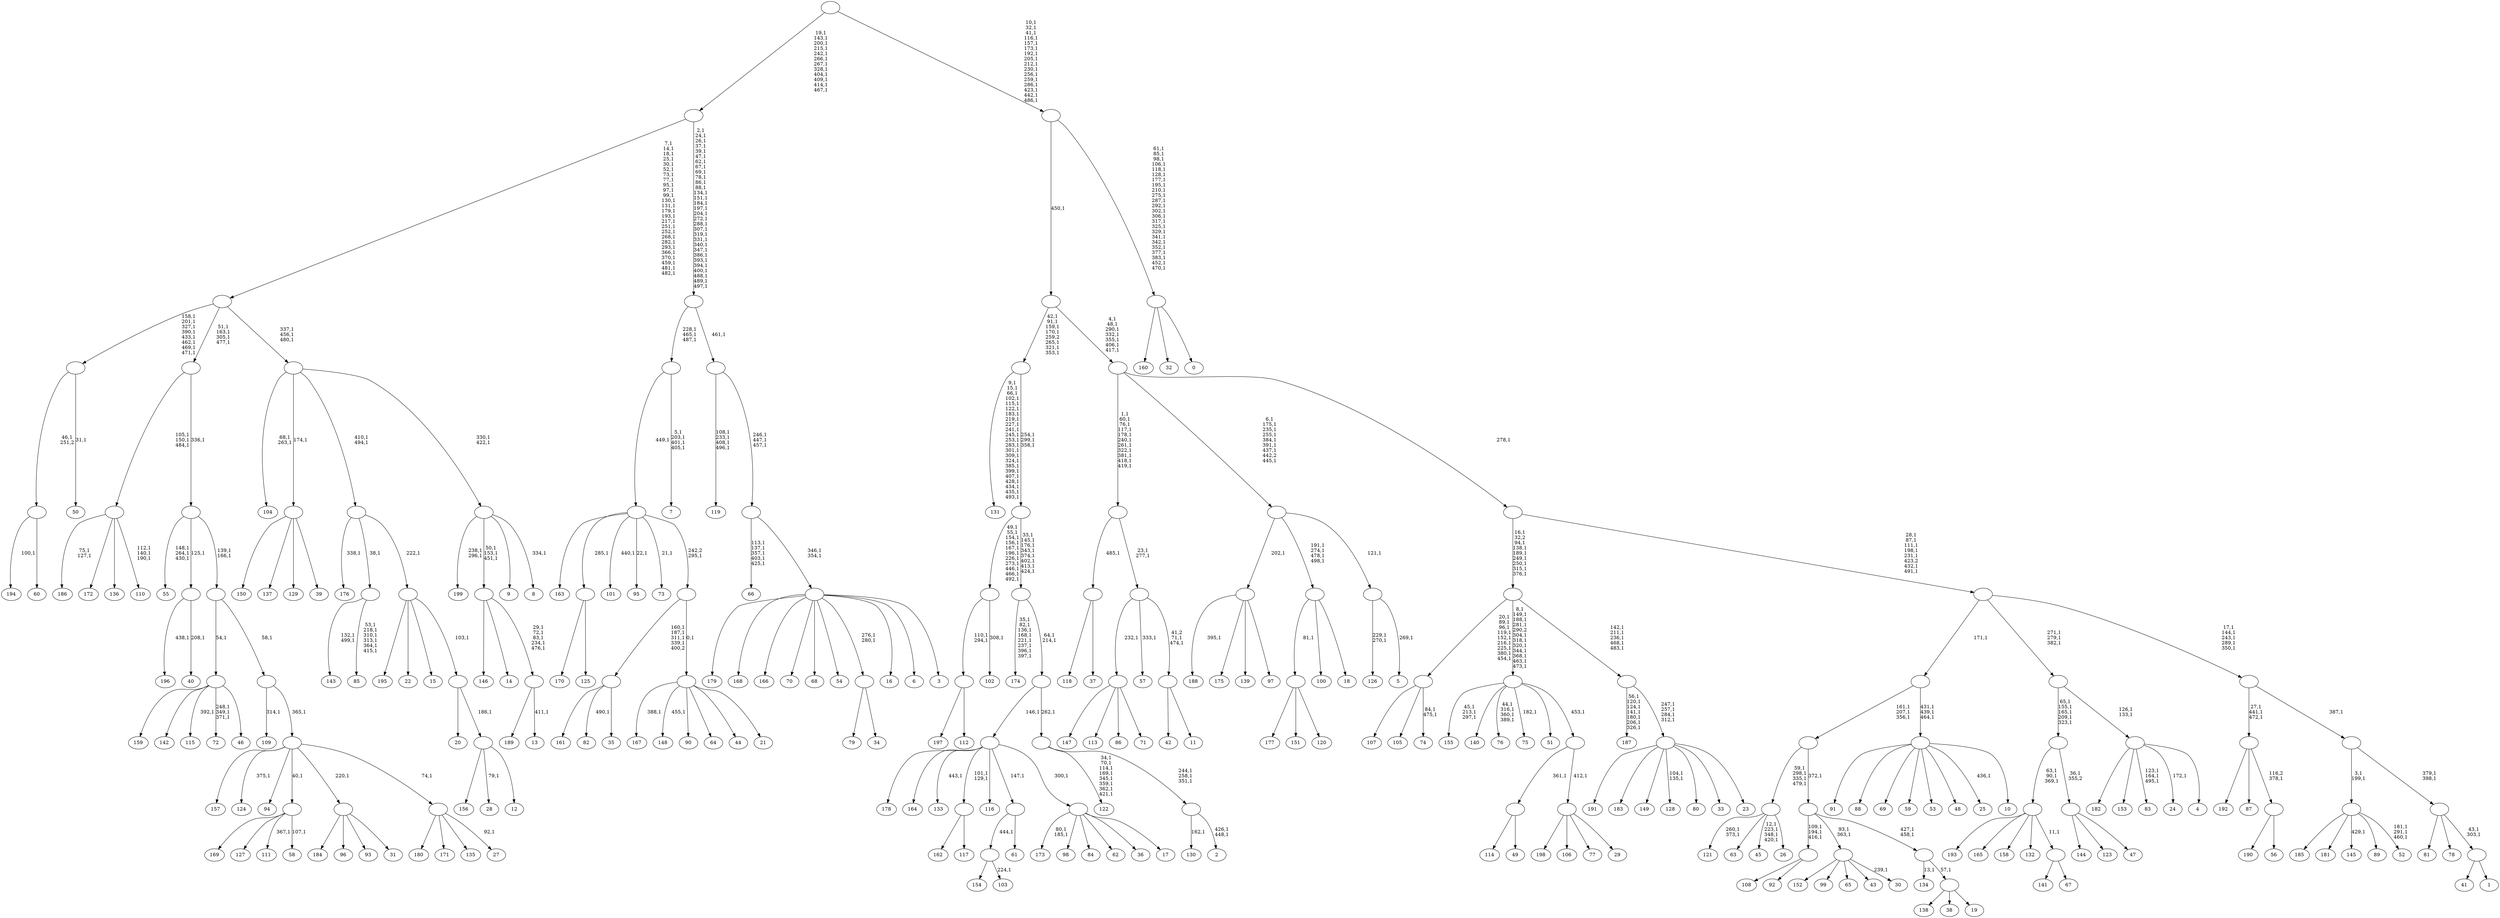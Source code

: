 digraph T {
	700 [label="199"]
	697 [label="198"]
	696 [label="197"]
	695 [label="196"]
	693 [label="195"]
	692 [label="194"]
	690 [label="193"]
	689 [label="192"]
	688 [label="191"]
	687 [label="190"]
	686 [label="189"]
	685 [label="188"]
	683 [label="187"]
	675 [label="186"]
	672 [label="185"]
	671 [label="184"]
	670 [label="183"]
	669 [label="182"]
	668 [label="181"]
	667 [label="180"]
	666 [label="179"]
	665 [label="178"]
	664 [label="177"]
	663 [label="176"]
	661 [label="175"]
	660 [label="174"]
	651 [label="173"]
	648 [label="172"]
	647 [label="171"]
	646 [label="170"]
	645 [label="169"]
	644 [label="168"]
	643 [label="167"]
	641 [label="166"]
	640 [label="165"]
	639 [label="164"]
	638 [label="163"]
	637 [label="162"]
	636 [label="161"]
	635 [label="160"]
	634 [label="159"]
	633 [label="158"]
	632 [label="157"]
	631 [label="156"]
	630 [label="155"]
	626 [label="154"]
	625 [label="153"]
	624 [label="152"]
	623 [label="151"]
	622 [label="150"]
	621 [label="149"]
	620 [label="148"]
	618 [label="147"]
	617 [label="146"]
	616 [label="145"]
	614 [label="144"]
	613 [label="143"]
	610 [label="142"]
	609 [label="141"]
	608 [label="140"]
	607 [label="139"]
	606 [label="138"]
	605 [label="137"]
	604 [label="136"]
	603 [label="135"]
	602 [label="134"]
	600 [label="133"]
	598 [label="132"]
	597 [label="131"]
	573 [label="130"]
	571 [label="129"]
	570 [label="128"]
	567 [label="127"]
	566 [label="126"]
	563 [label="125"]
	562 [label=""]
	561 [label="124"]
	559 [label="123"]
	558 [label="122"]
	549 [label="121"]
	546 [label="120"]
	545 [label=""]
	544 [label="119"]
	539 [label="118"]
	538 [label="117"]
	537 [label=""]
	535 [label="116"]
	534 [label="115"]
	532 [label="114"]
	531 [label="113"]
	530 [label="112"]
	529 [label=""]
	527 [label="111"]
	525 [label="110"]
	521 [label=""]
	518 [label="109"]
	516 [label="108"]
	515 [label="107"]
	514 [label="106"]
	513 [label="105"]
	512 [label="104"]
	509 [label="103"]
	507 [label=""]
	506 [label="102"]
	504 [label=""]
	493 [label="101"]
	491 [label="100"]
	490 [label="99"]
	489 [label="98"]
	488 [label="97"]
	487 [label=""]
	486 [label="96"]
	485 [label="95"]
	483 [label="94"]
	482 [label="93"]
	481 [label="92"]
	480 [label=""]
	477 [label="91"]
	476 [label="90"]
	475 [label="89"]
	474 [label="88"]
	473 [label="87"]
	472 [label="86"]
	471 [label="85"]
	464 [label=""]
	463 [label="84"]
	462 [label="83"]
	458 [label="82"]
	456 [label="81"]
	455 [label="80"]
	454 [label="79"]
	453 [label="78"]
	452 [label="77"]
	451 [label="76"]
	446 [label="75"]
	444 [label="74"]
	441 [label=""]
	432 [label="73"]
	430 [label="72"]
	426 [label="71"]
	425 [label=""]
	424 [label="70"]
	423 [label="69"]
	422 [label="68"]
	421 [label="67"]
	420 [label=""]
	419 [label=""]
	416 [label="66"]
	410 [label="65"]
	409 [label="64"]
	408 [label="63"]
	407 [label="62"]
	406 [label="61"]
	405 [label=""]
	404 [label="60"]
	403 [label=""]
	402 [label="59"]
	401 [label="58"]
	399 [label=""]
	398 [label="57"]
	396 [label="56"]
	395 [label=""]
	394 [label=""]
	391 [label="55"]
	387 [label="54"]
	386 [label="53"]
	385 [label="52"]
	381 [label=""]
	379 [label="51"]
	378 [label="50"]
	376 [label=""]
	368 [label="49"]
	367 [label=""]
	366 [label="48"]
	365 [label="47"]
	364 [label=""]
	363 [label=""]
	358 [label="46"]
	357 [label=""]
	356 [label="45"]
	351 [label="44"]
	350 [label="43"]
	349 [label="42"]
	348 [label="41"]
	347 [label="40"]
	345 [label=""]
	344 [label="39"]
	343 [label=""]
	342 [label="38"]
	341 [label="37"]
	340 [label=""]
	339 [label="36"]
	338 [label="35"]
	337 [label=""]
	333 [label="34"]
	332 [label=""]
	330 [label="33"]
	329 [label="32"]
	328 [label="31"]
	327 [label=""]
	326 [label="30"]
	324 [label=""]
	322 [label="29"]
	321 [label=""]
	320 [label=""]
	319 [label=""]
	308 [label="28"]
	306 [label="27"]
	304 [label=""]
	303 [label=""]
	302 [label=""]
	301 [label=""]
	299 [label=""]
	298 [label=""]
	294 [label="26"]
	293 [label=""]
	289 [label="25"]
	287 [label="24"]
	285 [label="23"]
	284 [label=""]
	280 [label=""]
	275 [label=""]
	267 [label="22"]
	266 [label="21"]
	265 [label=""]
	264 [label=""]
	263 [label=""]
	262 [label="20"]
	261 [label="19"]
	260 [label=""]
	259 [label=""]
	257 [label=""]
	256 [label=""]
	253 [label="18"]
	252 [label=""]
	248 [label="17"]
	247 [label=""]
	246 [label=""]
	245 [label="16"]
	244 [label="15"]
	243 [label="14"]
	242 [label="13"]
	240 [label=""]
	235 [label=""]
	232 [label="12"]
	231 [label=""]
	230 [label=""]
	229 [label=""]
	228 [label=""]
	226 [label="11"]
	225 [label=""]
	223 [label=""]
	221 [label=""]
	210 [label="10"]
	209 [label=""]
	206 [label=""]
	205 [label="9"]
	204 [label="8"]
	202 [label=""]
	200 [label=""]
	197 [label=""]
	171 [label="7"]
	166 [label=""]
	163 [label="6"]
	162 [label="5"]
	160 [label=""]
	159 [label=""]
	151 [label="4"]
	150 [label=""]
	148 [label=""]
	145 [label="3"]
	144 [label=""]
	142 [label=""]
	139 [label=""]
	138 [label=""]
	107 [label=""]
	95 [label="2"]
	92 [label=""]
	89 [label=""]
	88 [label=""]
	86 [label=""]
	78 [label=""]
	75 [label=""]
	68 [label="1"]
	67 [label=""]
	65 [label=""]
	63 [label=""]
	62 [label=""]
	57 [label=""]
	50 [label=""]
	49 [label=""]
	42 [label=""]
	41 [label="0"]
	40 [label=""]
	16 [label=""]
	0 [label=""]
	562 -> 646 [label=""]
	562 -> 563 [label=""]
	545 -> 664 [label=""]
	545 -> 623 [label=""]
	545 -> 546 [label=""]
	537 -> 637 [label=""]
	537 -> 538 [label=""]
	529 -> 696 [label=""]
	529 -> 530 [label=""]
	521 -> 525 [label="112,1\n140,1\n190,1"]
	521 -> 675 [label="75,1\n127,1"]
	521 -> 648 [label=""]
	521 -> 604 [label=""]
	507 -> 509 [label="224,1"]
	507 -> 626 [label=""]
	504 -> 506 [label="308,1"]
	504 -> 529 [label="110,1\n294,1"]
	487 -> 685 [label="395,1"]
	487 -> 661 [label=""]
	487 -> 607 [label=""]
	487 -> 488 [label=""]
	480 -> 516 [label=""]
	480 -> 481 [label=""]
	464 -> 471 [label="53,1\n218,1\n310,1\n313,1\n364,1\n415,1"]
	464 -> 613 [label="132,1\n499,1"]
	441 -> 444 [label="84,1\n475,1"]
	441 -> 515 [label=""]
	441 -> 513 [label=""]
	425 -> 618 [label=""]
	425 -> 531 [label=""]
	425 -> 472 [label=""]
	425 -> 426 [label=""]
	420 -> 609 [label=""]
	420 -> 421 [label=""]
	419 -> 690 [label=""]
	419 -> 640 [label=""]
	419 -> 633 [label=""]
	419 -> 598 [label=""]
	419 -> 420 [label="11,1"]
	405 -> 507 [label="444,1"]
	405 -> 406 [label=""]
	403 -> 692 [label="100,1"]
	403 -> 404 [label=""]
	399 -> 401 [label="107,1"]
	399 -> 527 [label="367,1"]
	399 -> 645 [label=""]
	399 -> 567 [label=""]
	395 -> 687 [label=""]
	395 -> 396 [label=""]
	394 -> 689 [label=""]
	394 -> 473 [label=""]
	394 -> 395 [label="116,2\n378,1"]
	381 -> 385 [label="181,1\n291,1\n460,1"]
	381 -> 616 [label="429,1"]
	381 -> 672 [label=""]
	381 -> 668 [label=""]
	381 -> 475 [label=""]
	376 -> 378 [label="31,1"]
	376 -> 403 [label="46,1\n251,2"]
	367 -> 532 [label=""]
	367 -> 368 [label=""]
	364 -> 614 [label=""]
	364 -> 559 [label=""]
	364 -> 365 [label=""]
	363 -> 419 [label="63,1\n90,1\n369,1"]
	363 -> 364 [label="36,1\n355,2"]
	357 -> 430 [label="248,1\n349,1\n371,1"]
	357 -> 534 [label="392,1"]
	357 -> 634 [label=""]
	357 -> 610 [label=""]
	357 -> 358 [label=""]
	345 -> 347 [label="208,1"]
	345 -> 695 [label="438,1"]
	343 -> 622 [label=""]
	343 -> 605 [label=""]
	343 -> 571 [label=""]
	343 -> 344 [label=""]
	340 -> 539 [label=""]
	340 -> 341 [label=""]
	337 -> 458 [label="490,1"]
	337 -> 636 [label=""]
	337 -> 338 [label=""]
	332 -> 454 [label=""]
	332 -> 333 [label=""]
	327 -> 671 [label=""]
	327 -> 486 [label=""]
	327 -> 482 [label=""]
	327 -> 328 [label=""]
	324 -> 326 [label="239,1"]
	324 -> 624 [label=""]
	324 -> 490 [label=""]
	324 -> 410 [label=""]
	324 -> 350 [label=""]
	321 -> 697 [label=""]
	321 -> 514 [label=""]
	321 -> 452 [label=""]
	321 -> 322 [label=""]
	320 -> 367 [label="361,1"]
	320 -> 321 [label="412,1"]
	319 -> 446 [label="182,1"]
	319 -> 451 [label="44,1\n316,1\n360,1\n389,1"]
	319 -> 630 [label="45,1\n213,1\n297,1"]
	319 -> 608 [label=""]
	319 -> 379 [label=""]
	319 -> 320 [label="453,1"]
	304 -> 306 [label="92,1"]
	304 -> 667 [label=""]
	304 -> 647 [label=""]
	304 -> 603 [label=""]
	303 -> 561 [label="375,1"]
	303 -> 632 [label=""]
	303 -> 483 [label=""]
	303 -> 399 [label="40,1"]
	303 -> 327 [label="220,1"]
	303 -> 304 [label="74,1"]
	302 -> 518 [label="314,1"]
	302 -> 303 [label="365,1"]
	301 -> 357 [label="54,1"]
	301 -> 302 [label="58,1"]
	299 -> 301 [label="139,1\n166,1"]
	299 -> 391 [label="148,1\n264,1\n430,1"]
	299 -> 345 [label="125,1"]
	298 -> 521 [label="105,1\n150,1\n484,1"]
	298 -> 299 [label="336,1"]
	293 -> 356 [label="12,1\n223,1\n348,1\n420,1"]
	293 -> 549 [label="260,1\n373,1"]
	293 -> 408 [label=""]
	293 -> 294 [label=""]
	284 -> 570 [label="104,1\n135,1"]
	284 -> 688 [label=""]
	284 -> 670 [label=""]
	284 -> 621 [label=""]
	284 -> 455 [label=""]
	284 -> 330 [label=""]
	284 -> 285 [label=""]
	280 -> 284 [label="247,1\n257,1\n284,1\n312,1"]
	280 -> 683 [label="56,1\n120,1\n124,1\n141,1\n180,1\n206,1\n326,1"]
	275 -> 280 [label="142,1\n211,1\n236,1\n468,1\n483,1"]
	275 -> 319 [label="8,1\n149,1\n188,1\n281,1\n290,2\n304,1\n318,1\n320,1\n344,1\n368,1\n463,1\n473,1"]
	275 -> 441 [label="20,1\n89,1\n96,1\n119,1\n152,1\n216,1\n225,1\n380,1\n454,1"]
	265 -> 620 [label="455,1"]
	265 -> 643 [label="388,1"]
	265 -> 476 [label=""]
	265 -> 409 [label=""]
	265 -> 351 [label=""]
	265 -> 266 [label=""]
	264 -> 337 [label="160,1\n187,1\n311,1\n339,1\n400,2"]
	264 -> 265 [label="0,1"]
	263 -> 432 [label="21,1"]
	263 -> 485 [label="22,1"]
	263 -> 493 [label="440,1"]
	263 -> 638 [label=""]
	263 -> 562 [label="285,1"]
	263 -> 264 [label="242,2\n295,1"]
	260 -> 606 [label=""]
	260 -> 342 [label=""]
	260 -> 261 [label=""]
	259 -> 602 [label="13,1"]
	259 -> 260 [label="57,1"]
	257 -> 259 [label="427,1\n458,1"]
	257 -> 324 [label="93,1\n363,1"]
	257 -> 480 [label="109,1\n194,1\n416,1"]
	256 -> 293 [label="59,1\n298,1\n335,1\n479,1"]
	256 -> 257 [label="372,1"]
	252 -> 545 [label="81,1"]
	252 -> 491 [label=""]
	252 -> 253 [label=""]
	247 -> 651 [label="80,1\n185,1"]
	247 -> 489 [label=""]
	247 -> 463 [label=""]
	247 -> 407 [label=""]
	247 -> 339 [label=""]
	247 -> 248 [label=""]
	246 -> 537 [label="101,1\n129,1"]
	246 -> 600 [label="443,1"]
	246 -> 665 [label=""]
	246 -> 639 [label=""]
	246 -> 535 [label=""]
	246 -> 405 [label="147,1"]
	246 -> 247 [label="300,1"]
	240 -> 242 [label="411,1"]
	240 -> 686 [label=""]
	235 -> 240 [label="29,1\n72,1\n83,1\n234,1\n476,1"]
	235 -> 617 [label=""]
	235 -> 243 [label=""]
	231 -> 308 [label="79,1"]
	231 -> 631 [label=""]
	231 -> 232 [label=""]
	230 -> 262 [label=""]
	230 -> 231 [label="186,1"]
	229 -> 693 [label=""]
	229 -> 267 [label=""]
	229 -> 244 [label=""]
	229 -> 230 [label="103,1"]
	228 -> 663 [label="338,1"]
	228 -> 464 [label="38,1"]
	228 -> 229 [label="222,1"]
	225 -> 349 [label=""]
	225 -> 226 [label=""]
	223 -> 225 [label="41,2\n71,1\n474,1"]
	223 -> 398 [label="333,1"]
	223 -> 425 [label="232,1"]
	221 -> 223 [label="23,1\n277,1"]
	221 -> 340 [label="485,1"]
	209 -> 289 [label="436,1"]
	209 -> 477 [label=""]
	209 -> 474 [label=""]
	209 -> 423 [label=""]
	209 -> 402 [label=""]
	209 -> 386 [label=""]
	209 -> 366 [label=""]
	209 -> 210 [label=""]
	206 -> 209 [label="431,1\n439,1\n464,1"]
	206 -> 256 [label="161,1\n207,1\n356,1"]
	202 -> 204 [label="334,1"]
	202 -> 235 [label="50,1\n153,1\n451,1"]
	202 -> 700 [label="238,1\n296,1"]
	202 -> 205 [label=""]
	200 -> 202 [label="330,1\n422,1"]
	200 -> 228 [label="410,1\n494,1"]
	200 -> 512 [label="68,1\n263,1"]
	200 -> 343 [label="174,1"]
	197 -> 200 [label="337,1\n456,1\n480,1"]
	197 -> 298 [label="51,1\n163,1\n305,1\n477,1"]
	197 -> 376 [label="158,1\n201,1\n327,1\n390,1\n433,1\n462,1\n469,1\n471,1"]
	166 -> 171 [label="5,1\n203,1\n401,1\n405,1"]
	166 -> 263 [label="449,1"]
	160 -> 162 [label="269,1"]
	160 -> 566 [label="229,1\n270,1"]
	159 -> 252 [label="191,1\n274,1\n478,1\n498,1"]
	159 -> 487 [label="202,1"]
	159 -> 160 [label="121,1"]
	150 -> 287 [label="172,1"]
	150 -> 462 [label="123,1\n164,1\n495,1"]
	150 -> 669 [label=""]
	150 -> 625 [label=""]
	150 -> 151 [label=""]
	148 -> 150 [label="126,1\n133,1"]
	148 -> 363 [label="65,1\n155,1\n165,1\n209,1\n323,1"]
	144 -> 332 [label="276,1\n280,1"]
	144 -> 666 [label=""]
	144 -> 644 [label=""]
	144 -> 641 [label=""]
	144 -> 424 [label=""]
	144 -> 422 [label=""]
	144 -> 387 [label=""]
	144 -> 245 [label=""]
	144 -> 163 [label=""]
	144 -> 145 [label=""]
	142 -> 144 [label="346,1\n354,1"]
	142 -> 416 [label="113,1\n137,1\n357,1\n403,1\n425,1"]
	139 -> 142 [label="246,1\n447,1\n457,1"]
	139 -> 544 [label="108,1\n233,1\n408,1\n496,1"]
	138 -> 166 [label="228,1\n465,1\n487,1"]
	138 -> 139 [label="461,1"]
	107 -> 138 [label="2,1\n24,1\n26,1\n37,1\n39,1\n47,1\n62,1\n67,1\n69,1\n78,1\n86,1\n88,1\n134,1\n151,1\n184,1\n197,1\n204,1\n272,1\n288,1\n307,1\n319,1\n331,1\n340,1\n347,1\n386,1\n393,1\n394,1\n400,1\n488,1\n489,1\n497,1"]
	107 -> 197 [label="7,1\n14,1\n18,1\n25,1\n30,1\n52,1\n73,1\n77,1\n95,1\n97,1\n99,1\n130,1\n131,1\n179,1\n193,1\n217,1\n251,1\n252,1\n268,1\n282,1\n293,1\n366,1\n370,1\n459,1\n481,1\n482,1"]
	92 -> 95 [label="426,1\n448,1"]
	92 -> 573 [label="162,1"]
	89 -> 92 [label="244,1\n258,1\n351,1"]
	89 -> 558 [label="34,1\n70,1\n114,1\n169,1\n345,1\n359,1\n362,1\n421,1"]
	88 -> 246 [label="146,1"]
	88 -> 89 [label="262,1"]
	86 -> 88 [label="64,1\n214,1"]
	86 -> 660 [label="35,1\n82,1\n136,1\n168,1\n221,1\n237,1\n396,1\n397,1"]
	78 -> 86 [label="33,1\n145,1\n176,1\n343,1\n374,1\n402,1\n413,1\n424,1"]
	78 -> 504 [label="49,1\n55,1\n154,1\n156,1\n167,1\n196,1\n226,1\n273,1\n446,1\n466,1\n492,1"]
	75 -> 78 [label="254,1\n299,1\n358,1"]
	75 -> 597 [label="9,1\n15,1\n66,1\n102,1\n115,1\n122,1\n183,1\n219,1\n227,1\n241,1\n245,1\n253,1\n283,1\n301,1\n309,1\n324,1\n385,1\n399,1\n407,1\n428,1\n434,1\n435,1\n493,1"]
	67 -> 348 [label=""]
	67 -> 68 [label=""]
	65 -> 67 [label="43,1\n303,1"]
	65 -> 456 [label=""]
	65 -> 453 [label=""]
	63 -> 65 [label="379,1\n398,1"]
	63 -> 381 [label="3,1\n199,1"]
	62 -> 394 [label="27,1\n441,1\n472,1"]
	62 -> 63 [label="387,1"]
	57 -> 62 [label="17,1\n144,1\n243,1\n289,1\n350,1"]
	57 -> 148 [label="271,1\n279,1\n382,1"]
	57 -> 206 [label="171,1"]
	50 -> 57 [label="28,1\n87,1\n111,1\n198,1\n231,1\n423,2\n432,1\n491,1"]
	50 -> 275 [label="16,1\n32,2\n94,1\n138,1\n189,1\n249,1\n250,1\n315,1\n376,1"]
	49 -> 159 [label="6,1\n175,1\n235,1\n255,1\n384,1\n391,1\n437,1\n442,2\n445,1"]
	49 -> 221 [label="1,1\n60,1\n76,1\n117,1\n178,1\n240,1\n261,1\n322,1\n381,1\n418,1\n419,1"]
	49 -> 50 [label="278,1"]
	42 -> 49 [label="4,1\n48,1\n290,1\n332,1\n355,1\n406,1\n417,1"]
	42 -> 75 [label="42,1\n91,1\n159,1\n170,1\n259,2\n265,1\n321,1\n353,1"]
	40 -> 635 [label=""]
	40 -> 329 [label=""]
	40 -> 41 [label=""]
	16 -> 40 [label="61,1\n85,1\n98,1\n106,1\n118,1\n128,1\n177,1\n195,1\n210,1\n275,1\n287,1\n292,1\n302,1\n306,1\n317,1\n325,1\n329,1\n341,1\n342,1\n352,1\n377,1\n383,1\n452,1\n470,1"]
	16 -> 42 [label="450,1"]
	0 -> 16 [label="10,1\n32,1\n41,1\n116,1\n157,1\n173,1\n192,1\n205,1\n212,1\n230,1\n256,1\n259,1\n286,1\n423,1\n442,1\n486,1"]
	0 -> 107 [label="19,1\n143,1\n200,1\n215,1\n242,1\n266,1\n267,1\n328,1\n404,1\n409,1\n414,1\n467,1"]
}
